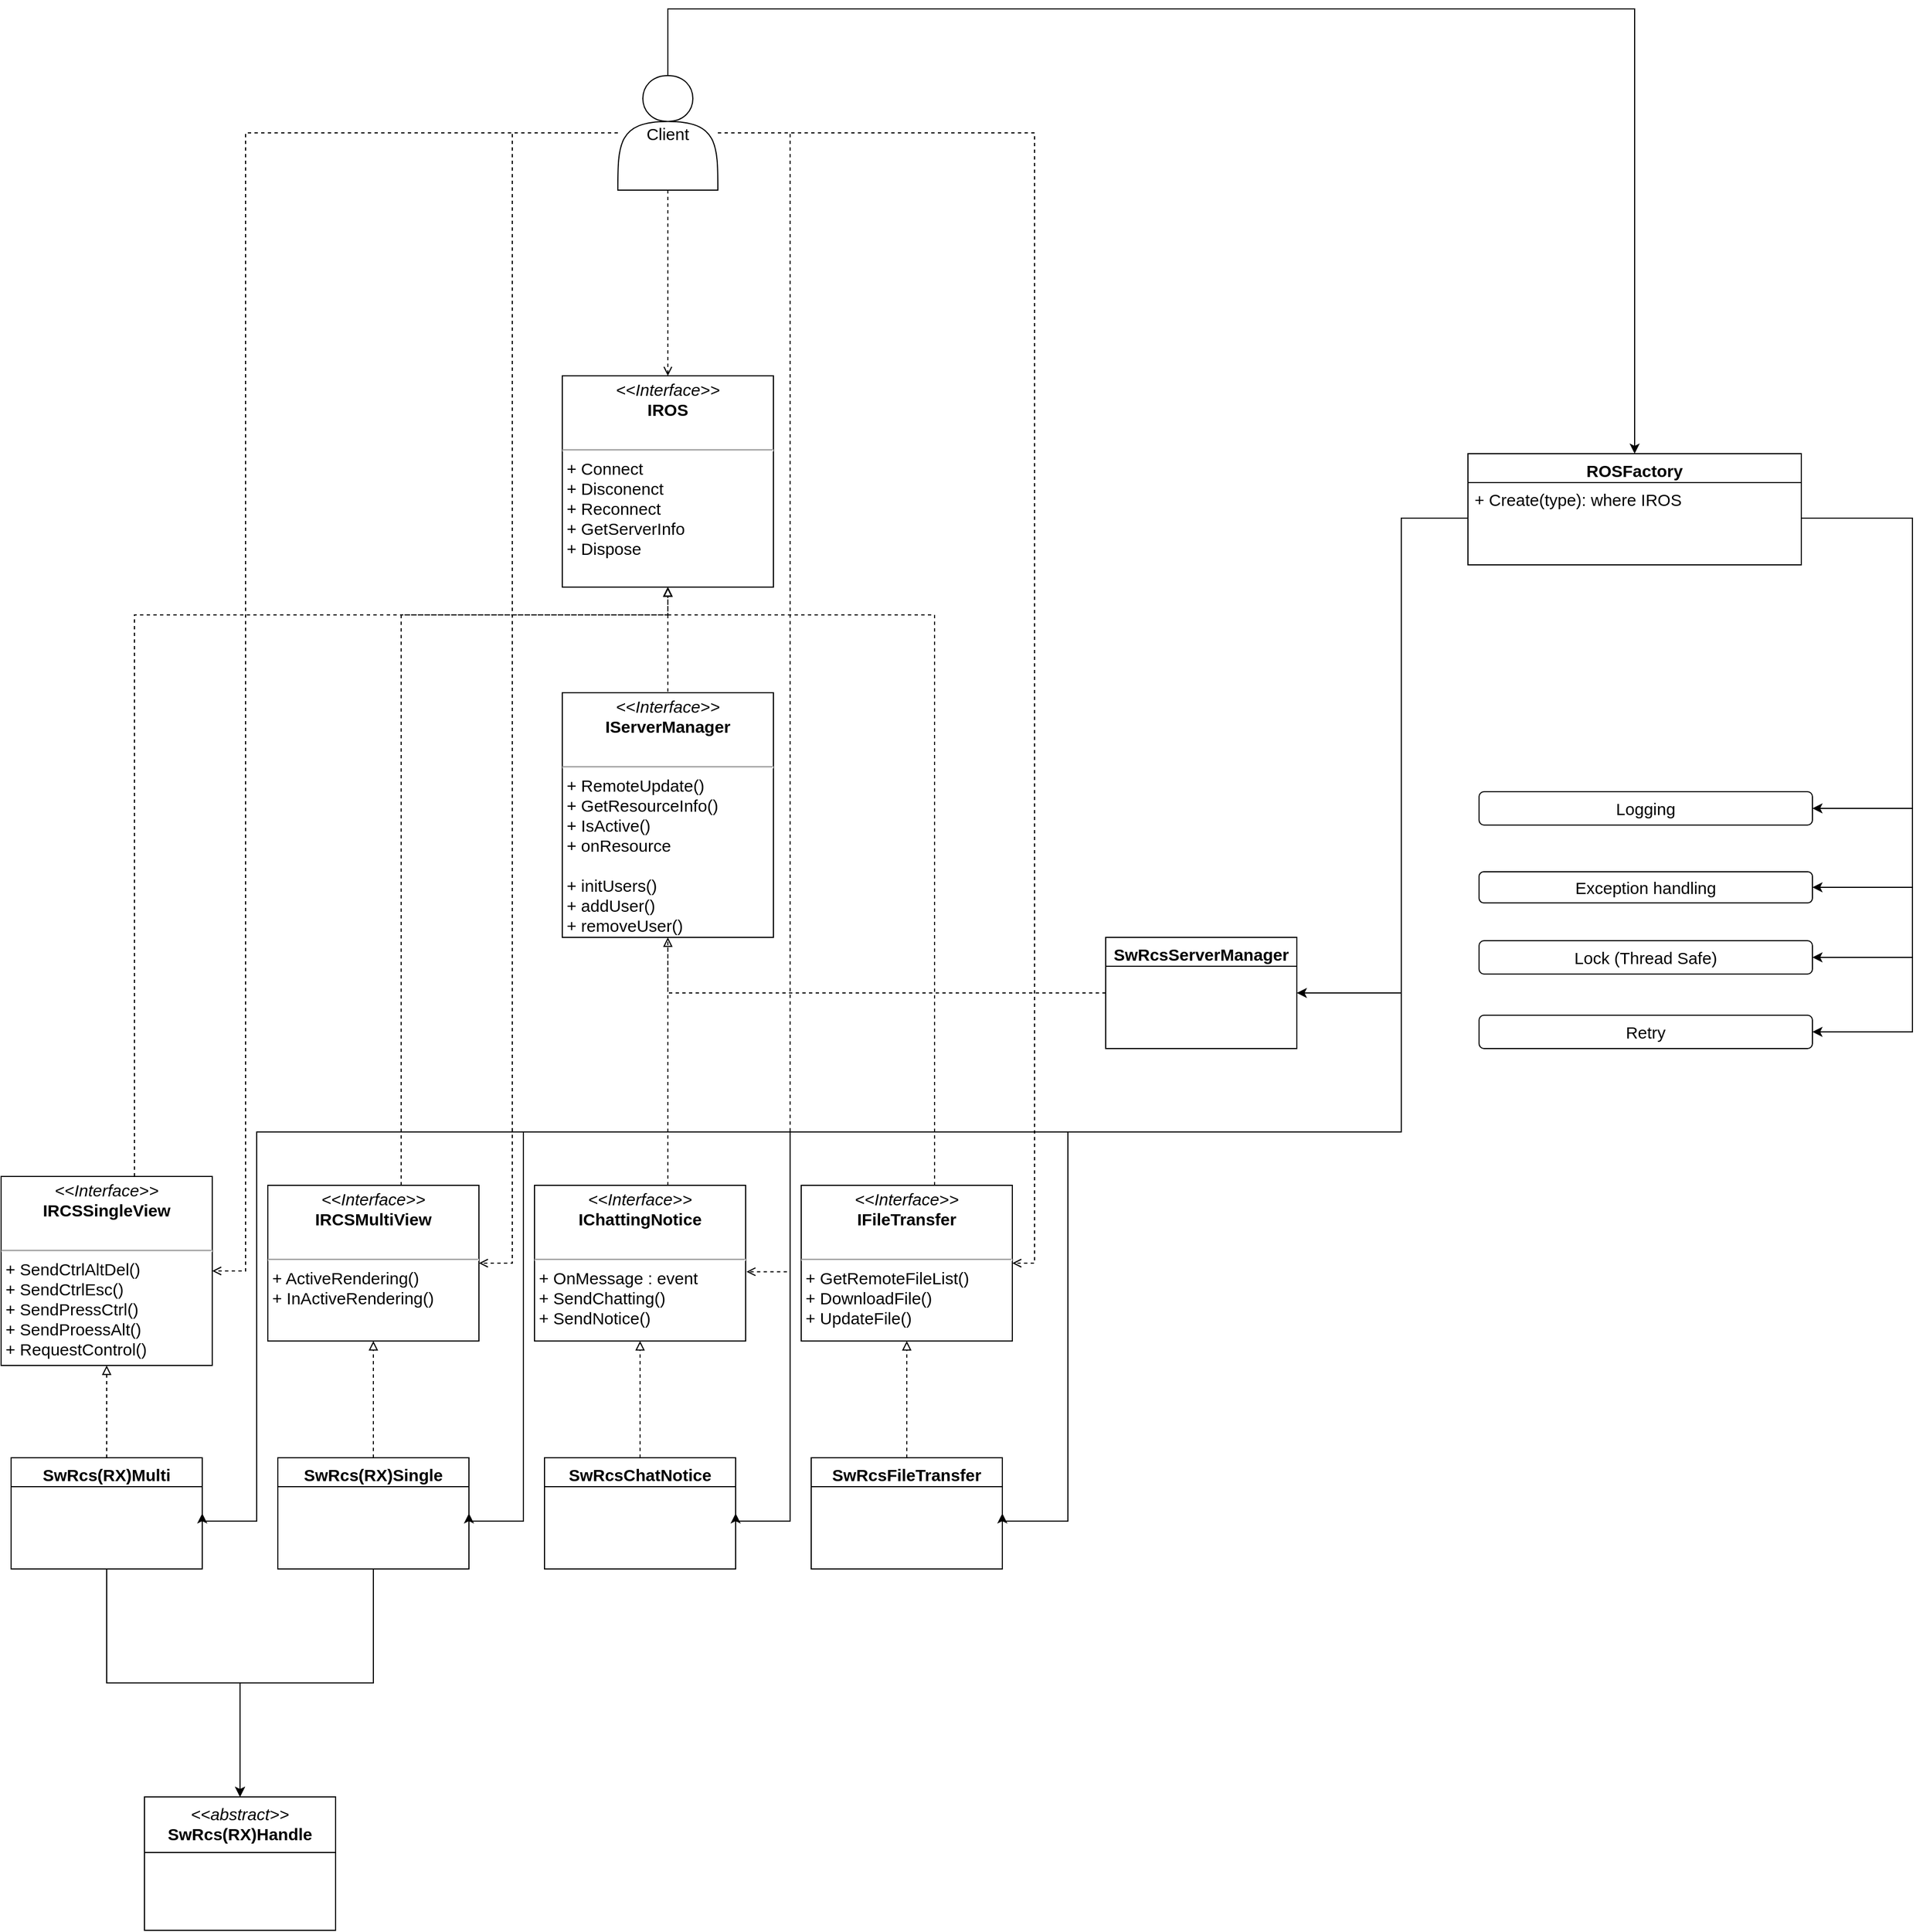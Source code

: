 <mxfile version="27.1.4">
  <diagram name="Page-1" id="c4acf3e9-155e-7222-9cf6-157b1a14988f">
    <mxGraphModel dx="2867" dy="1101" grid="1" gridSize="10" guides="1" tooltips="1" connect="1" arrows="1" fold="1" page="1" pageScale="1" pageWidth="850" pageHeight="1100" background="none" math="0" shadow="0">
      <root>
        <mxCell id="0" />
        <mxCell id="1" parent="0" />
        <mxCell id="5d2195bd80daf111-18" value="&lt;p style=&quot;margin: 4px 0px 0px; text-align: center; font-size: 15px;&quot;&gt;&lt;i style=&quot;font-size: 15px;&quot;&gt;&amp;lt;&amp;lt;Interface&amp;gt;&amp;gt;&lt;/i&gt;&lt;br style=&quot;font-size: 15px;&quot;&gt;&lt;b style=&quot;font-size: 15px;&quot;&gt;IROS&lt;/b&gt;&lt;/p&gt;&lt;p style=&quot;margin: 0px 0px 0px 4px; font-size: 15px;&quot;&gt;&lt;br style=&quot;font-size: 15px;&quot;&gt;&lt;/p&gt;&lt;hr style=&quot;font-size: 15px;&quot;&gt;&lt;p style=&quot;margin: 0px 0px 0px 4px; font-size: 15px;&quot;&gt;+ Connect&lt;/p&gt;&lt;p style=&quot;margin: 0px 0px 0px 4px; font-size: 15px;&quot;&gt;+ Disconenct&lt;/p&gt;&lt;p style=&quot;margin: 0px 0px 0px 4px; font-size: 15px;&quot;&gt;+ Reconnect&lt;/p&gt;&lt;p style=&quot;margin: 0px 0px 0px 4px; font-size: 15px;&quot;&gt;+ GetServerInfo&lt;/p&gt;&lt;p style=&quot;margin: 0px 0px 0px 4px; font-size: 15px;&quot;&gt;+ Dispose&lt;/p&gt;" style="verticalAlign=top;align=left;overflow=fill;fontSize=15;fontFamily=Helvetica;html=1;rounded=0;shadow=0;comic=0;labelBackgroundColor=none;strokeWidth=1" parent="1" vertex="1">
          <mxGeometry x="-95" y="370" width="190" height="190" as="geometry" />
        </mxCell>
        <mxCell id="lRpp7das8P99_BeM9evT-51" style="edgeStyle=orthogonalEdgeStyle;rounded=0;orthogonalLoop=1;jettySize=auto;html=1;entryX=0.5;entryY=1;entryDx=0;entryDy=0;dashed=1;endArrow=block;endFill=0;fontSize=15;" parent="1" source="lRpp7das8P99_BeM9evT-1" target="5d2195bd80daf111-18" edge="1">
          <mxGeometry relative="1" as="geometry">
            <Array as="points">
              <mxPoint x="-480" y="585" />
              <mxPoint y="585" />
            </Array>
          </mxGeometry>
        </mxCell>
        <mxCell id="lRpp7das8P99_BeM9evT-1" value="&lt;p style=&quot;margin: 4px 0px 0px; text-align: center; font-size: 15px;&quot;&gt;&lt;i style=&quot;font-size: 15px;&quot;&gt;&amp;lt;&amp;lt;Interface&amp;gt;&amp;gt;&lt;/i&gt;&lt;br style=&quot;font-size: 15px;&quot;&gt;&lt;b style=&quot;font-size: 15px;&quot;&gt;IRCSSingleView&lt;/b&gt;&lt;/p&gt;&lt;p style=&quot;margin: 0px 0px 0px 4px; font-size: 15px;&quot;&gt;&lt;br style=&quot;font-size: 15px;&quot;&gt;&lt;/p&gt;&lt;hr style=&quot;font-size: 15px;&quot;&gt;&lt;p style=&quot;margin: 0px 0px 0px 4px; font-size: 15px;&quot;&gt;+ SendCtrlAltDel()&lt;/p&gt;&lt;p style=&quot;margin: 0px 0px 0px 4px; font-size: 15px;&quot;&gt;+ SendCtrlEsc()&lt;/p&gt;&lt;p style=&quot;margin: 0px 0px 0px 4px; font-size: 15px;&quot;&gt;+ SendPressCtrl()&lt;/p&gt;&lt;p style=&quot;margin: 0px 0px 0px 4px; font-size: 15px;&quot;&gt;+ SendProessAlt()&lt;/p&gt;&lt;p style=&quot;margin: 0px 0px 0px 4px; font-size: 15px;&quot;&gt;+ RequestControl()&lt;/p&gt;" style="verticalAlign=top;align=left;overflow=fill;fontSize=15;fontFamily=Helvetica;html=1;rounded=0;shadow=0;comic=0;labelBackgroundColor=none;strokeWidth=1" parent="1" vertex="1">
          <mxGeometry x="-600" y="1090" width="190" height="170" as="geometry" />
        </mxCell>
        <mxCell id="lRpp7das8P99_BeM9evT-52" style="edgeStyle=orthogonalEdgeStyle;rounded=0;orthogonalLoop=1;jettySize=auto;html=1;entryX=0.5;entryY=1;entryDx=0;entryDy=0;dashed=1;endArrow=block;endFill=0;fontSize=15;" parent="1" source="lRpp7das8P99_BeM9evT-4" target="5d2195bd80daf111-18" edge="1">
          <mxGeometry relative="1" as="geometry">
            <Array as="points">
              <mxPoint x="-240" y="585" />
              <mxPoint y="585" />
            </Array>
          </mxGeometry>
        </mxCell>
        <mxCell id="lRpp7das8P99_BeM9evT-4" value="&lt;p style=&quot;margin: 4px 0px 0px; text-align: center; font-size: 15px;&quot;&gt;&lt;i style=&quot;font-size: 15px;&quot;&gt;&amp;lt;&amp;lt;Interface&amp;gt;&amp;gt;&lt;/i&gt;&lt;br style=&quot;font-size: 15px;&quot;&gt;&lt;b style=&quot;font-size: 15px;&quot;&gt;IRCSMultiView&lt;/b&gt;&lt;/p&gt;&lt;p style=&quot;margin: 0px 0px 0px 4px; font-size: 15px;&quot;&gt;&lt;br style=&quot;font-size: 15px;&quot;&gt;&lt;/p&gt;&lt;hr style=&quot;font-size: 15px;&quot;&gt;&lt;p style=&quot;margin: 0px 0px 0px 4px; font-size: 15px;&quot;&gt;+ ActiveRendering()&lt;/p&gt;&lt;p style=&quot;margin: 0px 0px 0px 4px; font-size: 15px;&quot;&gt;+ InActiveRendering()&lt;/p&gt;" style="verticalAlign=top;align=left;overflow=fill;fontSize=15;fontFamily=Helvetica;html=1;rounded=0;shadow=0;comic=0;labelBackgroundColor=none;strokeWidth=1" parent="1" vertex="1">
          <mxGeometry x="-360" y="1098" width="190" height="140" as="geometry" />
        </mxCell>
        <mxCell id="lRpp7das8P99_BeM9evT-53" style="edgeStyle=orthogonalEdgeStyle;rounded=0;orthogonalLoop=1;jettySize=auto;html=1;entryX=0.5;entryY=1;entryDx=0;entryDy=0;dashed=1;endArrow=block;endFill=0;fontSize=15;" parent="1" source="lRpp7das8P99_BeM9evT-6" target="5d2195bd80daf111-18" edge="1">
          <mxGeometry relative="1" as="geometry">
            <Array as="points">
              <mxPoint y="1060" />
              <mxPoint y="1060" />
            </Array>
          </mxGeometry>
        </mxCell>
        <mxCell id="lRpp7das8P99_BeM9evT-6" value="&lt;p style=&quot;margin: 4px 0px 0px; text-align: center; font-size: 15px;&quot;&gt;&lt;i style=&quot;font-size: 15px;&quot;&gt;&amp;lt;&amp;lt;Interface&amp;gt;&amp;gt;&lt;/i&gt;&lt;br style=&quot;font-size: 15px;&quot;&gt;&lt;b style=&quot;font-size: 15px;&quot;&gt;IChattingNotice&lt;/b&gt;&lt;/p&gt;&lt;p style=&quot;margin: 0px 0px 0px 4px; font-size: 15px;&quot;&gt;&lt;br style=&quot;font-size: 15px;&quot;&gt;&lt;/p&gt;&lt;hr style=&quot;font-size: 15px;&quot;&gt;&lt;p style=&quot;margin: 0px 0px 0px 4px; font-size: 15px;&quot;&gt;+ OnMessage : event&lt;/p&gt;&lt;p style=&quot;margin: 0px 0px 0px 4px; font-size: 15px;&quot;&gt;+ SendChatting()&lt;/p&gt;&lt;p style=&quot;margin: 0px 0px 0px 4px; font-size: 15px;&quot;&gt;+ SendNotice()&lt;/p&gt;" style="verticalAlign=top;align=left;overflow=fill;fontSize=15;fontFamily=Helvetica;html=1;rounded=0;shadow=0;comic=0;labelBackgroundColor=none;strokeWidth=1" parent="1" vertex="1">
          <mxGeometry x="-120" y="1098" width="190" height="140" as="geometry" />
        </mxCell>
        <mxCell id="lRpp7das8P99_BeM9evT-54" style="edgeStyle=orthogonalEdgeStyle;rounded=0;orthogonalLoop=1;jettySize=auto;html=1;dashed=1;endArrow=block;endFill=0;fontSize=15;" parent="1" source="lRpp7das8P99_BeM9evT-8" target="5d2195bd80daf111-18" edge="1">
          <mxGeometry relative="1" as="geometry">
            <Array as="points">
              <mxPoint x="240" y="585" />
              <mxPoint y="585" />
            </Array>
          </mxGeometry>
        </mxCell>
        <mxCell id="lRpp7das8P99_BeM9evT-8" value="&lt;p style=&quot;margin: 4px 0px 0px; text-align: center; font-size: 15px;&quot;&gt;&lt;i style=&quot;font-size: 15px;&quot;&gt;&amp;lt;&amp;lt;Interface&amp;gt;&amp;gt;&lt;/i&gt;&lt;br style=&quot;font-size: 15px;&quot;&gt;&lt;b style=&quot;font-size: 15px;&quot;&gt;IFileTransfer&lt;/b&gt;&lt;/p&gt;&lt;p style=&quot;margin: 0px 0px 0px 4px; font-size: 15px;&quot;&gt;&lt;br style=&quot;font-size: 15px;&quot;&gt;&lt;/p&gt;&lt;hr style=&quot;font-size: 15px;&quot;&gt;&lt;p style=&quot;margin: 0px 0px 0px 4px; font-size: 15px;&quot;&gt;+ GetRemoteFileList()&lt;/p&gt;&lt;p style=&quot;margin: 0px 0px 0px 4px; font-size: 15px;&quot;&gt;+ DownloadFile()&lt;/p&gt;&lt;p style=&quot;margin: 0px 0px 0px 4px; font-size: 15px;&quot;&gt;+ UpdateFile()&lt;/p&gt;" style="verticalAlign=top;align=left;overflow=fill;fontSize=15;fontFamily=Helvetica;html=1;rounded=0;shadow=0;comic=0;labelBackgroundColor=none;strokeWidth=1" parent="1" vertex="1">
          <mxGeometry x="120" y="1098" width="190" height="140" as="geometry" />
        </mxCell>
        <mxCell id="lRpp7das8P99_BeM9evT-10" value="&lt;p style=&quot;margin: 4px 0px 0px; text-align: center; font-size: 15px;&quot;&gt;&lt;i style=&quot;font-size: 15px;&quot;&gt;&amp;lt;&amp;lt;Interface&amp;gt;&amp;gt;&lt;/i&gt;&lt;br style=&quot;font-size: 15px;&quot;&gt;&lt;b style=&quot;font-size: 15px;&quot;&gt;IServerManager&lt;/b&gt;&lt;/p&gt;&lt;p style=&quot;margin: 0px 0px 0px 4px; font-size: 15px;&quot;&gt;&lt;br style=&quot;font-size: 15px;&quot;&gt;&lt;/p&gt;&lt;hr style=&quot;font-size: 15px;&quot;&gt;&lt;p style=&quot;margin: 0px 0px 0px 4px; font-size: 15px;&quot;&gt;+ RemoteUpdate()&lt;/p&gt;&lt;p style=&quot;margin: 0px 0px 0px 4px; font-size: 15px;&quot;&gt;+ GetResourceInfo()&lt;/p&gt;&lt;p style=&quot;margin: 0px 0px 0px 4px; font-size: 15px;&quot;&gt;+ IsActive()&lt;/p&gt;&lt;p style=&quot;margin: 0px 0px 0px 4px; font-size: 15px;&quot;&gt;+ onResource&lt;/p&gt;&lt;p style=&quot;margin: 0px 0px 0px 4px; font-size: 15px;&quot;&gt;&lt;br&gt;&lt;/p&gt;&lt;p style=&quot;margin: 0px 0px 0px 4px; font-size: 15px;&quot;&gt;+ initUsers()&lt;/p&gt;&lt;p style=&quot;margin: 0px 0px 0px 4px; font-size: 15px;&quot;&gt;+ addUser()&lt;/p&gt;&lt;p style=&quot;margin: 0px 0px 0px 4px; font-size: 15px;&quot;&gt;+ removeUser()&lt;/p&gt;&lt;p style=&quot;margin: 0px 0px 0px 4px; font-size: 15px;&quot;&gt;&lt;br&gt;&lt;/p&gt;" style="verticalAlign=top;align=left;overflow=fill;fontSize=15;fontFamily=Helvetica;html=1;rounded=0;shadow=0;comic=0;labelBackgroundColor=none;strokeWidth=1" parent="1" vertex="1">
          <mxGeometry x="-95" y="655" width="190" height="220" as="geometry" />
        </mxCell>
        <mxCell id="lRpp7das8P99_BeM9evT-31" value="&lt;span style=&quot;font-weight: normal; font-size: 15px;&quot;&gt;&lt;i style=&quot;font-size: 15px;&quot;&gt;&amp;lt;&amp;lt;abstract&amp;gt;&amp;gt;&lt;/i&gt;&lt;/span&gt;&lt;br style=&quot;font-size: 15px;&quot;&gt;SwRcs(RX)Handle" style="swimlane;fontStyle=1;align=center;verticalAlign=top;childLayout=stackLayout;horizontal=1;startSize=50;horizontalStack=0;resizeParent=1;resizeParentMax=0;resizeLast=0;collapsible=1;marginBottom=0;whiteSpace=wrap;html=1;fontSize=15;" parent="1" vertex="1">
          <mxGeometry x="-471" y="1648" width="172" height="120" as="geometry" />
        </mxCell>
        <mxCell id="lRpp7das8P99_BeM9evT-45" style="edgeStyle=orthogonalEdgeStyle;rounded=0;orthogonalLoop=1;jettySize=auto;html=1;dashed=1;endArrow=block;endFill=0;fontSize=15;" parent="1" source="lRpp7das8P99_BeM9evT-42" target="lRpp7das8P99_BeM9evT-1" edge="1">
          <mxGeometry relative="1" as="geometry" />
        </mxCell>
        <mxCell id="lRpp7das8P99_BeM9evT-57" style="edgeStyle=orthogonalEdgeStyle;rounded=0;orthogonalLoop=1;jettySize=auto;html=1;entryX=0.5;entryY=0;entryDx=0;entryDy=0;fontSize=15;" parent="1" source="lRpp7das8P99_BeM9evT-42" target="lRpp7das8P99_BeM9evT-31" edge="1">
          <mxGeometry relative="1" as="geometry" />
        </mxCell>
        <mxCell id="lRpp7das8P99_BeM9evT-42" value="SwRcs(RX)Multi" style="swimlane;fontStyle=1;align=center;verticalAlign=top;childLayout=stackLayout;horizontal=1;startSize=26;horizontalStack=0;resizeParent=1;resizeParentMax=0;resizeLast=0;collapsible=1;marginBottom=0;whiteSpace=wrap;html=1;fontSize=15;" parent="1" vertex="1">
          <mxGeometry x="-591" y="1343" width="172" height="100" as="geometry" />
        </mxCell>
        <mxCell id="lRpp7das8P99_BeM9evT-46" style="edgeStyle=orthogonalEdgeStyle;rounded=0;orthogonalLoop=1;jettySize=auto;html=1;dashed=1;endArrow=block;endFill=0;fontSize=15;" parent="1" source="lRpp7das8P99_BeM9evT-44" target="lRpp7das8P99_BeM9evT-4" edge="1">
          <mxGeometry relative="1" as="geometry" />
        </mxCell>
        <mxCell id="lRpp7das8P99_BeM9evT-56" style="edgeStyle=orthogonalEdgeStyle;rounded=0;orthogonalLoop=1;jettySize=auto;html=1;fontSize=15;" parent="1" source="lRpp7das8P99_BeM9evT-44" target="lRpp7das8P99_BeM9evT-31" edge="1">
          <mxGeometry relative="1" as="geometry" />
        </mxCell>
        <mxCell id="lRpp7das8P99_BeM9evT-44" value="SwRcs(RX)Single" style="swimlane;fontStyle=1;align=center;verticalAlign=top;childLayout=stackLayout;horizontal=1;startSize=26;horizontalStack=0;resizeParent=1;resizeParentMax=0;resizeLast=0;collapsible=1;marginBottom=0;whiteSpace=wrap;html=1;fontSize=15;" parent="1" vertex="1">
          <mxGeometry x="-351" y="1343" width="172" height="100" as="geometry" />
        </mxCell>
        <mxCell id="lRpp7das8P99_BeM9evT-59" style="edgeStyle=orthogonalEdgeStyle;rounded=0;orthogonalLoop=1;jettySize=auto;html=1;entryX=0.5;entryY=1;entryDx=0;entryDy=0;dashed=1;endArrow=block;endFill=0;fontSize=15;" parent="1" source="lRpp7das8P99_BeM9evT-58" target="lRpp7das8P99_BeM9evT-6" edge="1">
          <mxGeometry relative="1" as="geometry" />
        </mxCell>
        <mxCell id="lRpp7das8P99_BeM9evT-58" value="SwRcsChatNotice" style="swimlane;fontStyle=1;align=center;verticalAlign=top;childLayout=stackLayout;horizontal=1;startSize=26;horizontalStack=0;resizeParent=1;resizeParentMax=0;resizeLast=0;collapsible=1;marginBottom=0;whiteSpace=wrap;html=1;fontSize=15;" parent="1" vertex="1">
          <mxGeometry x="-111" y="1343" width="172" height="100" as="geometry" />
        </mxCell>
        <mxCell id="lRpp7das8P99_BeM9evT-61" style="edgeStyle=orthogonalEdgeStyle;rounded=0;orthogonalLoop=1;jettySize=auto;html=1;entryX=0.5;entryY=1;entryDx=0;entryDy=0;dashed=1;endArrow=block;endFill=0;fontSize=15;" parent="1" source="lRpp7das8P99_BeM9evT-60" target="lRpp7das8P99_BeM9evT-8" edge="1">
          <mxGeometry relative="1" as="geometry" />
        </mxCell>
        <mxCell id="lRpp7das8P99_BeM9evT-60" value="SwRcsFileTransfer" style="swimlane;fontStyle=1;align=center;verticalAlign=top;childLayout=stackLayout;horizontal=1;startSize=26;horizontalStack=0;resizeParent=1;resizeParentMax=0;resizeLast=0;collapsible=1;marginBottom=0;whiteSpace=wrap;html=1;fontSize=15;" parent="1" vertex="1">
          <mxGeometry x="129" y="1343" width="172" height="100" as="geometry" />
        </mxCell>
        <mxCell id="lRpp7das8P99_BeM9evT-63" style="edgeStyle=orthogonalEdgeStyle;rounded=0;orthogonalLoop=1;jettySize=auto;html=1;entryX=0.5;entryY=1;entryDx=0;entryDy=0;dashed=1;endArrow=block;endFill=0;fontSize=15;" parent="1" source="lRpp7das8P99_BeM9evT-62" target="lRpp7das8P99_BeM9evT-10" edge="1">
          <mxGeometry relative="1" as="geometry" />
        </mxCell>
        <mxCell id="lRpp7das8P99_BeM9evT-62" value="&lt;font style=&quot;font-size: 15px;&quot;&gt;SwRcsServerManager&lt;/font&gt;" style="swimlane;fontStyle=1;align=center;verticalAlign=top;childLayout=stackLayout;horizontal=1;startSize=26;horizontalStack=0;resizeParent=1;resizeParentMax=0;resizeLast=0;collapsible=1;marginBottom=0;whiteSpace=wrap;html=1;fontSize=15;" parent="1" vertex="1">
          <mxGeometry x="394" y="875" width="172" height="100" as="geometry" />
        </mxCell>
        <mxCell id="lRpp7das8P99_BeM9evT-115" style="edgeStyle=orthogonalEdgeStyle;rounded=0;orthogonalLoop=1;jettySize=auto;html=1;entryX=1;entryY=0.5;entryDx=0;entryDy=0;dashed=1;endArrow=open;endFill=0;fontSize=15;" parent="1" source="lRpp7das8P99_BeM9evT-97" target="lRpp7das8P99_BeM9evT-8" edge="1">
          <mxGeometry relative="1" as="geometry" />
        </mxCell>
        <mxCell id="lRpp7das8P99_BeM9evT-117" style="edgeStyle=orthogonalEdgeStyle;rounded=0;orthogonalLoop=1;jettySize=auto;html=1;entryX=1;entryY=0.5;entryDx=0;entryDy=0;dashed=1;endArrow=open;endFill=0;fontSize=15;" parent="1" source="lRpp7das8P99_BeM9evT-97" target="lRpp7das8P99_BeM9evT-4" edge="1">
          <mxGeometry relative="1" as="geometry">
            <Array as="points">
              <mxPoint x="-140" y="152" />
              <mxPoint x="-140" y="1168" />
            </Array>
          </mxGeometry>
        </mxCell>
        <mxCell id="lRpp7das8P99_BeM9evT-118" style="edgeStyle=orthogonalEdgeStyle;rounded=0;orthogonalLoop=1;jettySize=auto;html=1;entryX=1;entryY=0.5;entryDx=0;entryDy=0;dashed=1;endArrow=open;endFill=0;fontSize=15;" parent="1" source="lRpp7das8P99_BeM9evT-97" target="lRpp7das8P99_BeM9evT-1" edge="1">
          <mxGeometry relative="1" as="geometry">
            <Array as="points">
              <mxPoint x="-380" y="152" />
              <mxPoint x="-380" y="1175" />
            </Array>
          </mxGeometry>
        </mxCell>
        <mxCell id="lRpp7das8P99_BeM9evT-119" style="edgeStyle=orthogonalEdgeStyle;rounded=0;orthogonalLoop=1;jettySize=auto;html=1;dashed=1;endArrow=open;endFill=0;fontSize=15;" parent="1" source="lRpp7das8P99_BeM9evT-97" target="5d2195bd80daf111-18" edge="1">
          <mxGeometry relative="1" as="geometry" />
        </mxCell>
        <mxCell id="lRpp7das8P99_BeM9evT-123" style="edgeStyle=orthogonalEdgeStyle;rounded=0;orthogonalLoop=1;jettySize=auto;html=1;entryX=0.5;entryY=0;entryDx=0;entryDy=0;fontSize=15;" parent="1" source="lRpp7das8P99_BeM9evT-97" target="lRpp7das8P99_BeM9evT-107" edge="1">
          <mxGeometry relative="1" as="geometry">
            <Array as="points">
              <mxPoint y="40" />
              <mxPoint x="870" y="40" />
            </Array>
          </mxGeometry>
        </mxCell>
        <mxCell id="lRpp7das8P99_BeM9evT-97" value="Client" style="shape=actor;whiteSpace=wrap;html=1;fontSize=15;" parent="1" vertex="1">
          <mxGeometry x="-45" y="100" width="90" height="103" as="geometry" />
        </mxCell>
        <mxCell id="lRpp7das8P99_BeM9evT-103" value="Logging" style="rounded=1;whiteSpace=wrap;html=1;fontSize=15;" parent="1" vertex="1">
          <mxGeometry x="730" y="744" width="300" height="30" as="geometry" />
        </mxCell>
        <mxCell id="lRpp7das8P99_BeM9evT-104" value="Exception handling" style="rounded=1;whiteSpace=wrap;html=1;fontSize=15;" parent="1" vertex="1">
          <mxGeometry x="730" y="816" width="300" height="28" as="geometry" />
        </mxCell>
        <mxCell id="lRpp7das8P99_BeM9evT-105" value="Retry" style="rounded=1;whiteSpace=wrap;html=1;fontSize=15;" parent="1" vertex="1">
          <mxGeometry x="730" y="945" width="300" height="30" as="geometry" />
        </mxCell>
        <mxCell id="lRpp7das8P99_BeM9evT-106" value="Lock (Thread Safe)" style="rounded=1;whiteSpace=wrap;html=1;fontSize=15;" parent="1" vertex="1">
          <mxGeometry x="730" y="878" width="300" height="30" as="geometry" />
        </mxCell>
        <mxCell id="lRpp7das8P99_BeM9evT-107" value="&lt;font style=&quot;font-size: 15px;&quot;&gt;ROSFactory&lt;/font&gt;" style="swimlane;fontStyle=1;align=center;verticalAlign=top;childLayout=stackLayout;horizontal=1;startSize=26;horizontalStack=0;resizeParent=1;resizeParentMax=0;resizeLast=0;collapsible=1;marginBottom=0;whiteSpace=wrap;html=1;fontSize=15;" parent="1" vertex="1">
          <mxGeometry x="720" y="440" width="300" height="100" as="geometry" />
        </mxCell>
        <mxCell id="lRpp7das8P99_BeM9evT-108" value="&lt;font style=&quot;font-size: 15px;&quot;&gt;+ Create(type): where IROS&lt;/font&gt;" style="text;strokeColor=none;fillColor=none;align=left;verticalAlign=top;spacingLeft=4;spacingRight=4;overflow=hidden;rotatable=0;points=[[0,0.5],[1,0.5]];portConstraint=eastwest;whiteSpace=wrap;html=1;fontSize=15;" parent="lRpp7das8P99_BeM9evT-107" vertex="1">
          <mxGeometry y="26" width="300" height="74" as="geometry" />
        </mxCell>
        <mxCell id="lRpp7das8P99_BeM9evT-116" style="edgeStyle=orthogonalEdgeStyle;rounded=0;orthogonalLoop=1;jettySize=auto;html=1;entryX=1.004;entryY=0.555;entryDx=0;entryDy=0;entryPerimeter=0;dashed=1;endArrow=open;endFill=0;fontSize=15;" parent="1" source="lRpp7das8P99_BeM9evT-97" target="lRpp7das8P99_BeM9evT-6" edge="1">
          <mxGeometry relative="1" as="geometry">
            <Array as="points">
              <mxPoint x="110" y="152" />
              <mxPoint x="110" y="1176" />
            </Array>
          </mxGeometry>
        </mxCell>
        <mxCell id="lRpp7das8P99_BeM9evT-132" style="edgeStyle=orthogonalEdgeStyle;rounded=0;orthogonalLoop=1;jettySize=auto;html=1;entryX=1;entryY=0.5;entryDx=0;entryDy=0;endArrow=classic;endFill=1;fontSize=15;" parent="1" source="lRpp7das8P99_BeM9evT-108" target="lRpp7das8P99_BeM9evT-62" edge="1">
          <mxGeometry relative="1" as="geometry">
            <Array as="points">
              <mxPoint x="660" y="498" />
              <mxPoint x="660" y="925" />
            </Array>
          </mxGeometry>
        </mxCell>
        <mxCell id="lRpp7das8P99_BeM9evT-134" style="edgeStyle=orthogonalEdgeStyle;rounded=0;orthogonalLoop=1;jettySize=auto;html=1;exitX=0;exitY=0.5;exitDx=0;exitDy=0;entryX=1;entryY=0.5;entryDx=0;entryDy=0;endArrow=classic;endFill=1;fontSize=15;" parent="1" source="lRpp7das8P99_BeM9evT-108" target="lRpp7das8P99_BeM9evT-60" edge="1">
          <mxGeometry relative="1" as="geometry">
            <Array as="points">
              <mxPoint x="720" y="498" />
              <mxPoint x="660" y="498" />
              <mxPoint x="660" y="1050" />
              <mxPoint x="360" y="1050" />
              <mxPoint x="360" y="1400" />
              <mxPoint x="301" y="1400" />
            </Array>
          </mxGeometry>
        </mxCell>
        <mxCell id="lRpp7das8P99_BeM9evT-135" style="edgeStyle=orthogonalEdgeStyle;rounded=0;orthogonalLoop=1;jettySize=auto;html=1;entryX=1;entryY=0.5;entryDx=0;entryDy=0;endArrow=classic;endFill=1;fontSize=15;" parent="1" source="lRpp7das8P99_BeM9evT-108" target="lRpp7das8P99_BeM9evT-58" edge="1">
          <mxGeometry relative="1" as="geometry">
            <Array as="points">
              <mxPoint x="660" y="498" />
              <mxPoint x="660" y="1050" />
              <mxPoint x="110" y="1050" />
              <mxPoint x="110" y="1400" />
              <mxPoint x="61" y="1400" />
            </Array>
          </mxGeometry>
        </mxCell>
        <mxCell id="lRpp7das8P99_BeM9evT-136" style="edgeStyle=orthogonalEdgeStyle;rounded=0;orthogonalLoop=1;jettySize=auto;html=1;fontSize=15;" parent="1" source="lRpp7das8P99_BeM9evT-108" target="lRpp7das8P99_BeM9evT-103" edge="1">
          <mxGeometry relative="1" as="geometry">
            <Array as="points">
              <mxPoint x="1120" y="498" />
              <mxPoint x="1120" y="759" />
            </Array>
          </mxGeometry>
        </mxCell>
        <mxCell id="lRpp7das8P99_BeM9evT-137" style="edgeStyle=orthogonalEdgeStyle;rounded=0;orthogonalLoop=1;jettySize=auto;html=1;exitX=1;exitY=0.5;exitDx=0;exitDy=0;fontSize=15;" parent="1" source="lRpp7das8P99_BeM9evT-108" target="lRpp7das8P99_BeM9evT-104" edge="1">
          <mxGeometry relative="1" as="geometry">
            <Array as="points">
              <mxPoint x="1120" y="498" />
              <mxPoint x="1120" y="830" />
            </Array>
          </mxGeometry>
        </mxCell>
        <mxCell id="lRpp7das8P99_BeM9evT-138" style="edgeStyle=orthogonalEdgeStyle;rounded=0;orthogonalLoop=1;jettySize=auto;html=1;fontSize=15;" parent="1" source="lRpp7das8P99_BeM9evT-108" target="lRpp7das8P99_BeM9evT-106" edge="1">
          <mxGeometry relative="1" as="geometry">
            <Array as="points">
              <mxPoint x="1120" y="498" />
              <mxPoint x="1120" y="893" />
            </Array>
          </mxGeometry>
        </mxCell>
        <mxCell id="lRpp7das8P99_BeM9evT-140" style="edgeStyle=orthogonalEdgeStyle;rounded=0;orthogonalLoop=1;jettySize=auto;html=1;fontSize=15;" parent="1" source="lRpp7das8P99_BeM9evT-108" target="lRpp7das8P99_BeM9evT-105" edge="1">
          <mxGeometry relative="1" as="geometry">
            <Array as="points">
              <mxPoint x="1120" y="498" />
              <mxPoint x="1120" y="960" />
            </Array>
          </mxGeometry>
        </mxCell>
        <mxCell id="lRpp7das8P99_BeM9evT-141" style="edgeStyle=orthogonalEdgeStyle;rounded=0;orthogonalLoop=1;jettySize=auto;html=1;entryX=1;entryY=0.5;entryDx=0;entryDy=0;endArrow=classic;endFill=1;fontSize=15;" parent="1" source="lRpp7das8P99_BeM9evT-108" target="lRpp7das8P99_BeM9evT-44" edge="1">
          <mxGeometry relative="1" as="geometry">
            <Array as="points">
              <mxPoint x="660" y="498" />
              <mxPoint x="660" y="1050" />
              <mxPoint x="-130" y="1050" />
              <mxPoint x="-130" y="1400" />
              <mxPoint x="-179" y="1400" />
            </Array>
          </mxGeometry>
        </mxCell>
        <mxCell id="lRpp7das8P99_BeM9evT-142" style="edgeStyle=orthogonalEdgeStyle;rounded=0;orthogonalLoop=1;jettySize=auto;html=1;entryX=1;entryY=0.5;entryDx=0;entryDy=0;endArrow=classic;endFill=1;fontSize=15;" parent="1" source="lRpp7das8P99_BeM9evT-108" target="lRpp7das8P99_BeM9evT-42" edge="1">
          <mxGeometry relative="1" as="geometry">
            <Array as="points">
              <mxPoint x="660" y="498" />
              <mxPoint x="660" y="1050" />
              <mxPoint x="-370" y="1050" />
              <mxPoint x="-370" y="1400" />
              <mxPoint x="-419" y="1400" />
            </Array>
          </mxGeometry>
        </mxCell>
      </root>
    </mxGraphModel>
  </diagram>
</mxfile>
